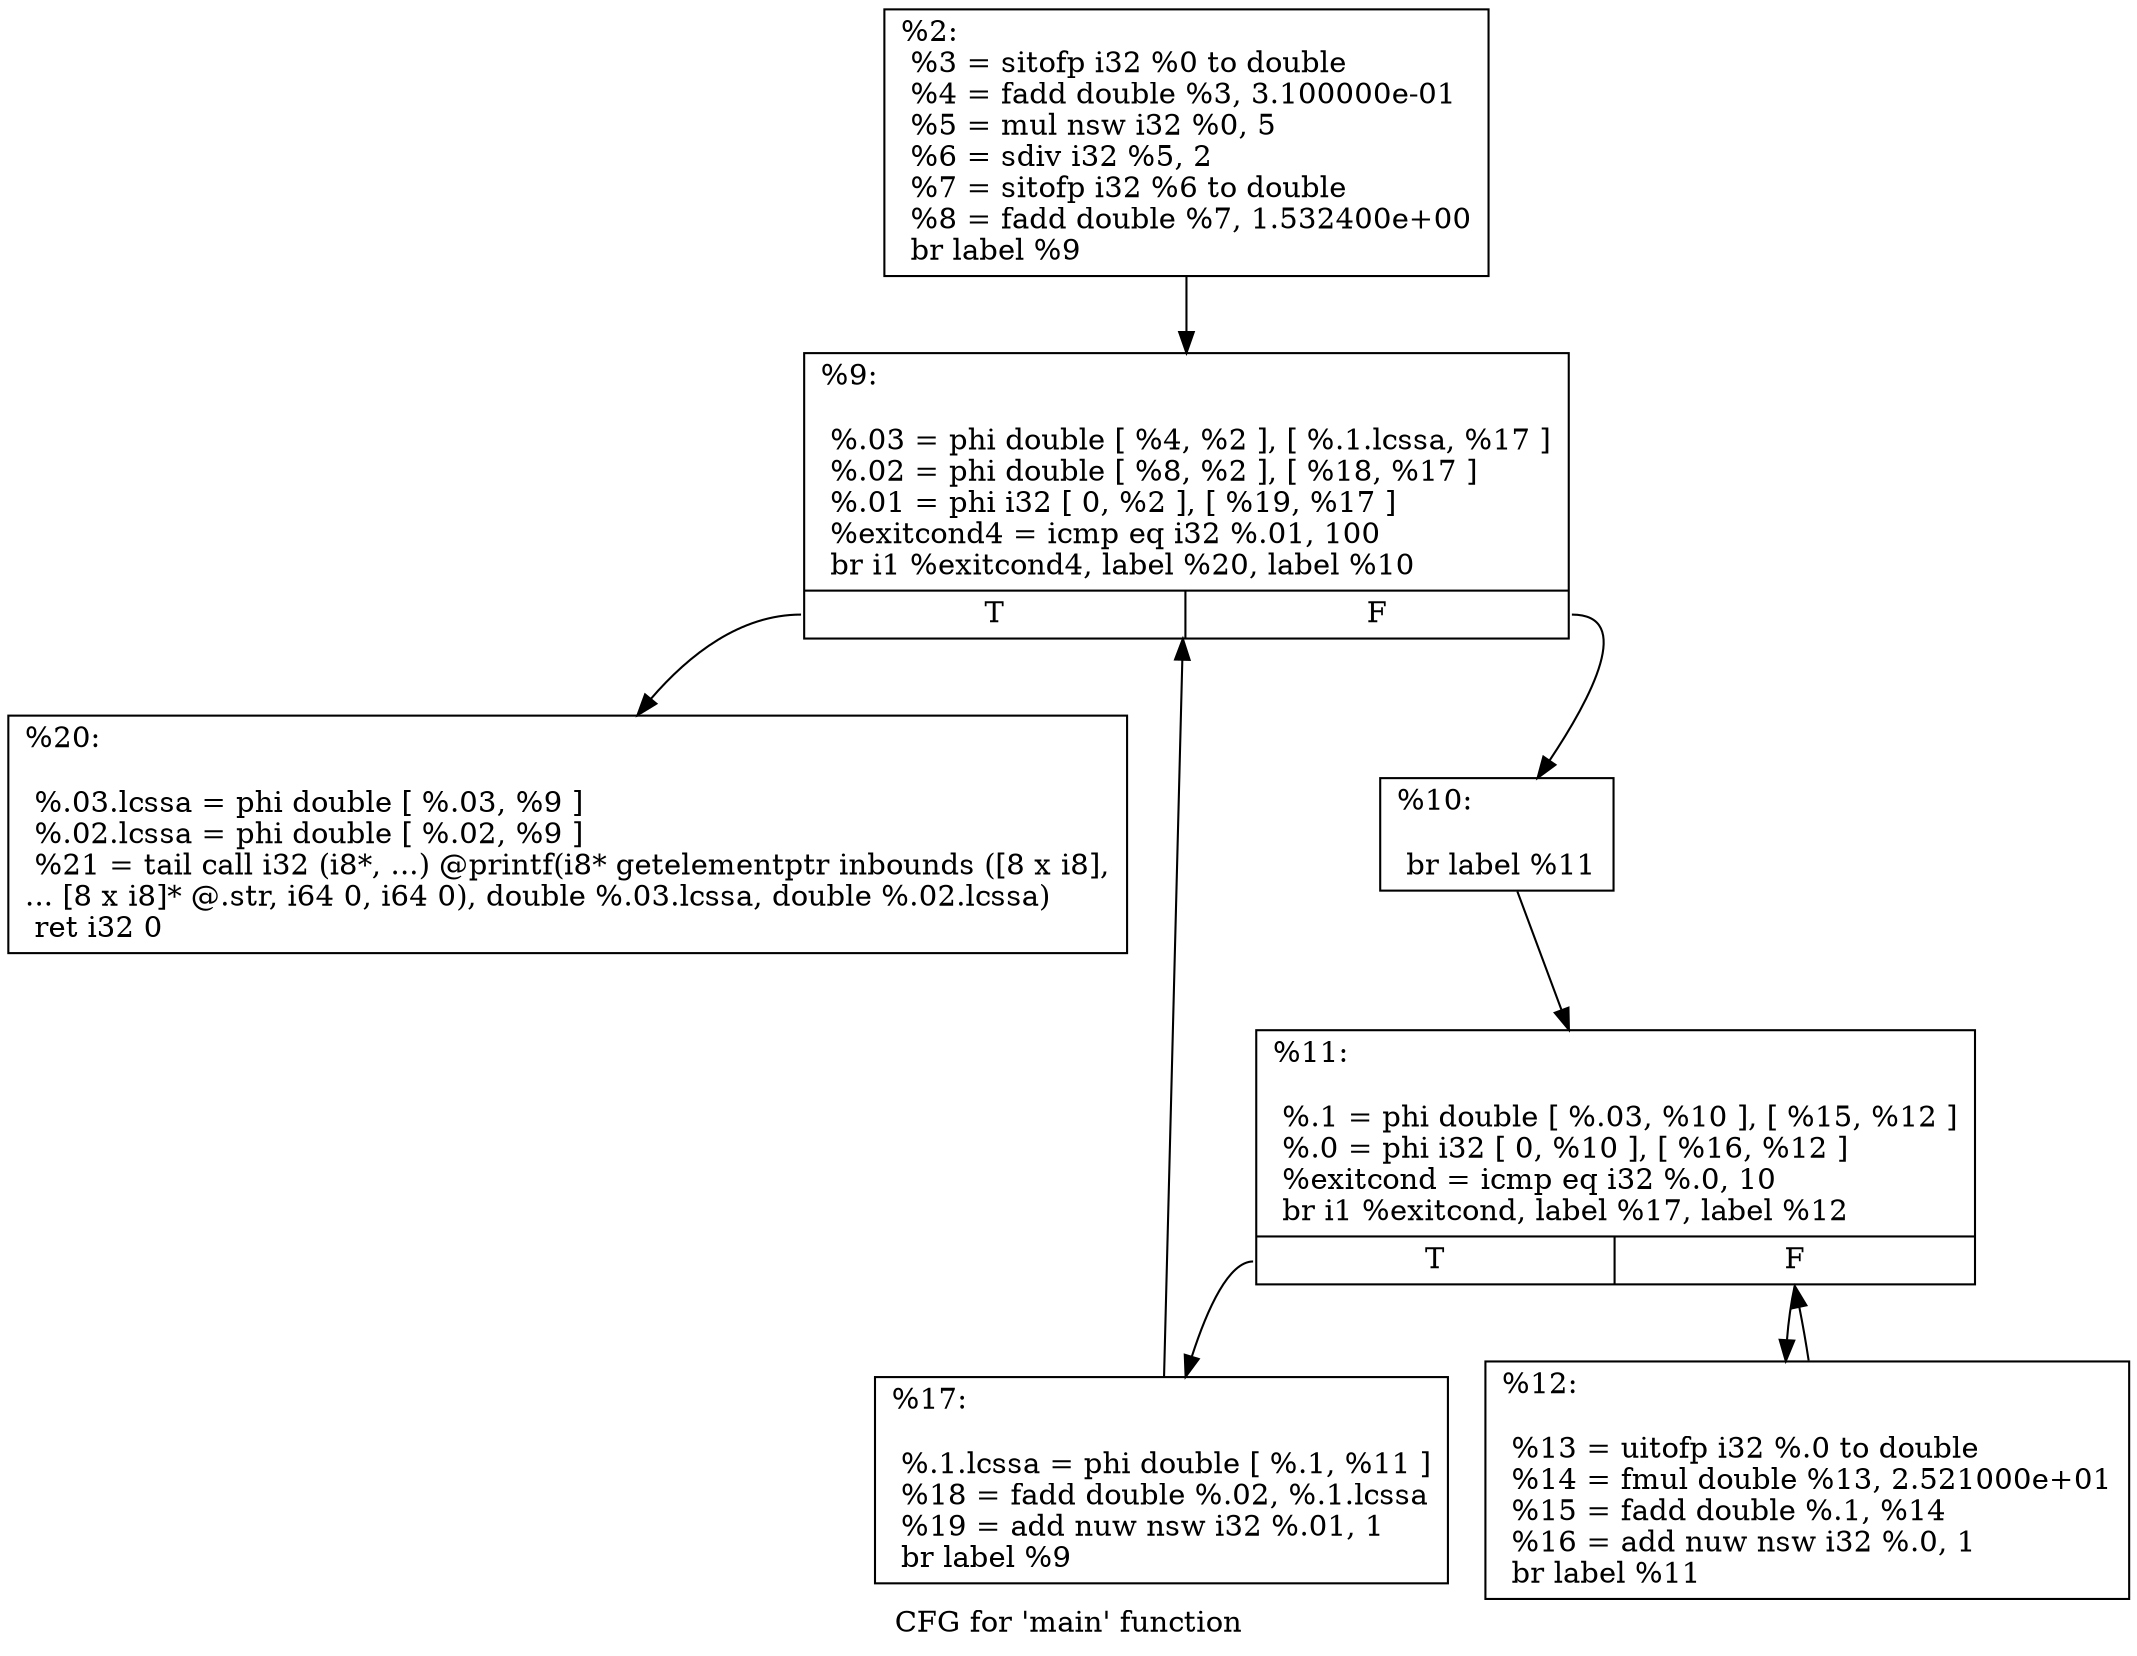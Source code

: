 digraph "CFG for 'main' function" {
	label="CFG for 'main' function";

	Node0x255c9f0 [shape=record,label="{%2:\l  %3 = sitofp i32 %0 to double\l  %4 = fadd double %3, 3.100000e-01\l  %5 = mul nsw i32 %0, 5\l  %6 = sdiv i32 %5, 2\l  %7 = sitofp i32 %6 to double\l  %8 = fadd double %7, 1.532400e+00\l  br label %9\l}"];
	Node0x255c9f0 -> Node0x255f7b0;
	Node0x255f7b0 [shape=record,label="{%9:\l\l  %.03 = phi double [ %4, %2 ], [ %.1.lcssa, %17 ]\l  %.02 = phi double [ %8, %2 ], [ %18, %17 ]\l  %.01 = phi i32 [ 0, %2 ], [ %19, %17 ]\l  %exitcond4 = icmp eq i32 %.01, 100\l  br i1 %exitcond4, label %20, label %10\l|{<s0>T|<s1>F}}"];
	Node0x255f7b0:s0 -> Node0x255cae0;
	Node0x255f7b0:s1 -> Node0x255f800;
	Node0x255f800 [shape=record,label="{%10:\l\l  br label %11\l}"];
	Node0x255f800 -> Node0x255f850;
	Node0x255f850 [shape=record,label="{%11:\l\l  %.1 = phi double [ %.03, %10 ], [ %15, %12 ]\l  %.0 = phi i32 [ 0, %10 ], [ %16, %12 ]\l  %exitcond = icmp eq i32 %.0, 10\l  br i1 %exitcond, label %17, label %12\l|{<s0>T|<s1>F}}"];
	Node0x255f850:s0 -> Node0x255ca90;
	Node0x255f850:s1 -> Node0x255ca40;
	Node0x255ca40 [shape=record,label="{%12:\l\l  %13 = uitofp i32 %.0 to double\l  %14 = fmul double %13, 2.521000e+01\l  %15 = fadd double %.1, %14\l  %16 = add nuw nsw i32 %.0, 1\l  br label %11\l}"];
	Node0x255ca40 -> Node0x255f850;
	Node0x255ca90 [shape=record,label="{%17:\l\l  %.1.lcssa = phi double [ %.1, %11 ]\l  %18 = fadd double %.02, %.1.lcssa\l  %19 = add nuw nsw i32 %.01, 1\l  br label %9\l}"];
	Node0x255ca90 -> Node0x255f7b0;
	Node0x255cae0 [shape=record,label="{%20:\l\l  %.03.lcssa = phi double [ %.03, %9 ]\l  %.02.lcssa = phi double [ %.02, %9 ]\l  %21 = tail call i32 (i8*, ...) @printf(i8* getelementptr inbounds ([8 x i8],\l... [8 x i8]* @.str, i64 0, i64 0), double %.03.lcssa, double %.02.lcssa)\l  ret i32 0\l}"];
}
